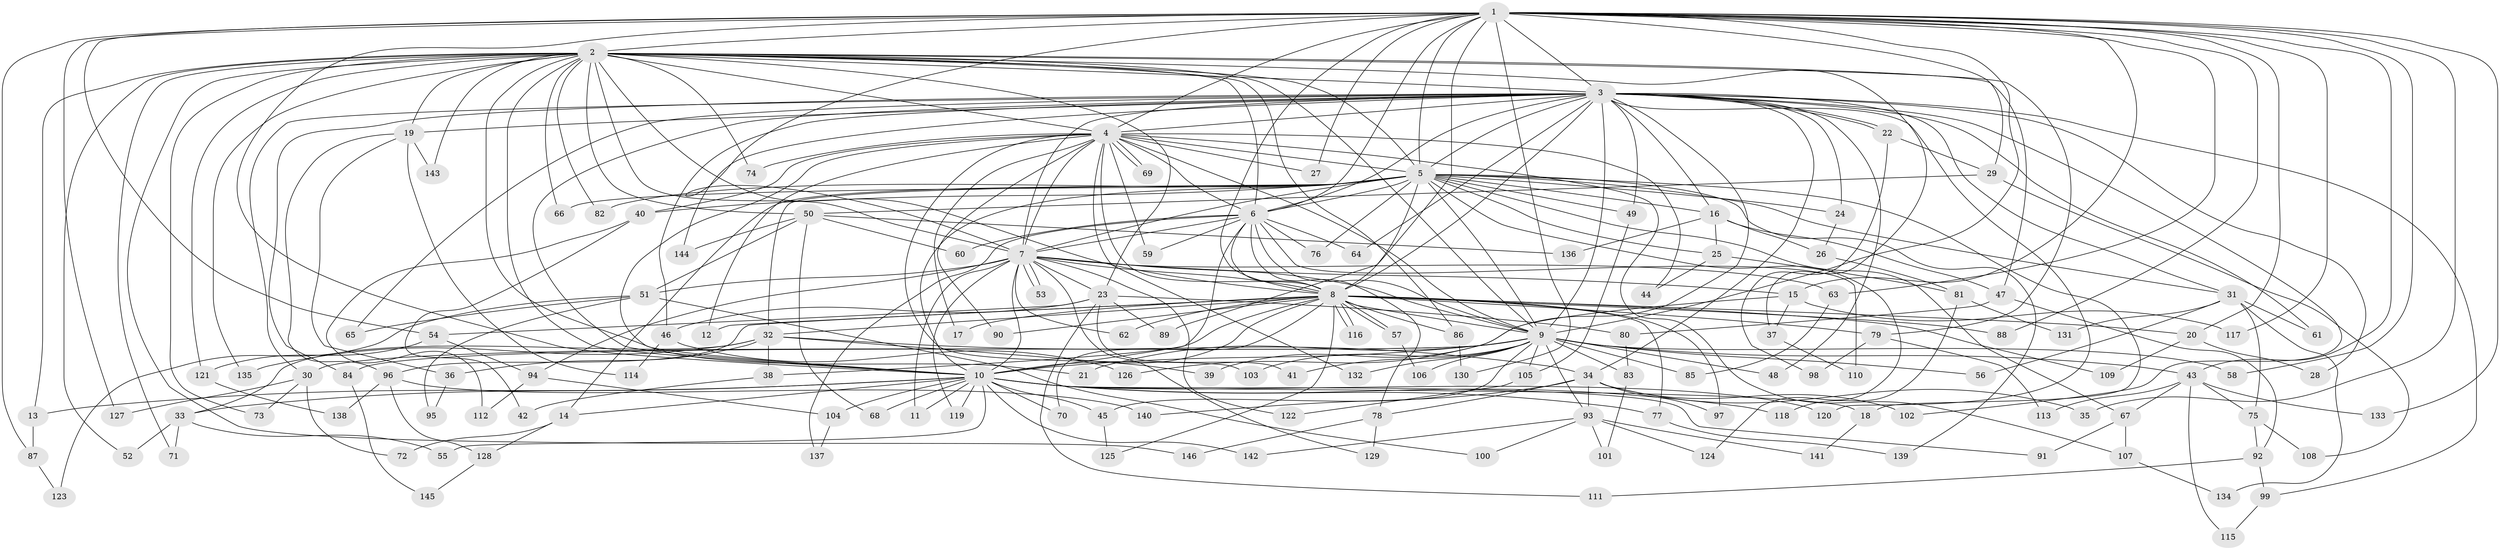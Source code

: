 // Generated by graph-tools (version 1.1) at 2025/45/03/09/25 04:45:03]
// undirected, 146 vertices, 317 edges
graph export_dot {
graph [start="1"]
  node [color=gray90,style=filled];
  1;
  2;
  3;
  4;
  5;
  6;
  7;
  8;
  9;
  10;
  11;
  12;
  13;
  14;
  15;
  16;
  17;
  18;
  19;
  20;
  21;
  22;
  23;
  24;
  25;
  26;
  27;
  28;
  29;
  30;
  31;
  32;
  33;
  34;
  35;
  36;
  37;
  38;
  39;
  40;
  41;
  42;
  43;
  44;
  45;
  46;
  47;
  48;
  49;
  50;
  51;
  52;
  53;
  54;
  55;
  56;
  57;
  58;
  59;
  60;
  61;
  62;
  63;
  64;
  65;
  66;
  67;
  68;
  69;
  70;
  71;
  72;
  73;
  74;
  75;
  76;
  77;
  78;
  79;
  80;
  81;
  82;
  83;
  84;
  85;
  86;
  87;
  88;
  89;
  90;
  91;
  92;
  93;
  94;
  95;
  96;
  97;
  98;
  99;
  100;
  101;
  102;
  103;
  104;
  105;
  106;
  107;
  108;
  109;
  110;
  111;
  112;
  113;
  114;
  115;
  116;
  117;
  118;
  119;
  120;
  121;
  122;
  123;
  124;
  125;
  126;
  127;
  128;
  129;
  130;
  131;
  132;
  133;
  134;
  135;
  136;
  137;
  138;
  139;
  140;
  141;
  142;
  143;
  144;
  145;
  146;
  1 -- 2;
  1 -- 3;
  1 -- 4;
  1 -- 5;
  1 -- 6;
  1 -- 7;
  1 -- 8;
  1 -- 9;
  1 -- 10;
  1 -- 15;
  1 -- 20;
  1 -- 27;
  1 -- 29;
  1 -- 35;
  1 -- 43;
  1 -- 54;
  1 -- 58;
  1 -- 63;
  1 -- 87;
  1 -- 88;
  1 -- 89;
  1 -- 117;
  1 -- 127;
  1 -- 130;
  1 -- 133;
  2 -- 3;
  2 -- 4;
  2 -- 5;
  2 -- 6;
  2 -- 7;
  2 -- 8;
  2 -- 9;
  2 -- 10;
  2 -- 13;
  2 -- 19;
  2 -- 21;
  2 -- 23;
  2 -- 37;
  2 -- 47;
  2 -- 50;
  2 -- 52;
  2 -- 66;
  2 -- 71;
  2 -- 73;
  2 -- 74;
  2 -- 79;
  2 -- 82;
  2 -- 86;
  2 -- 121;
  2 -- 135;
  2 -- 143;
  2 -- 146;
  3 -- 4;
  3 -- 5;
  3 -- 6;
  3 -- 7;
  3 -- 8;
  3 -- 9;
  3 -- 10;
  3 -- 16;
  3 -- 19;
  3 -- 22;
  3 -- 22;
  3 -- 24;
  3 -- 28;
  3 -- 30;
  3 -- 31;
  3 -- 34;
  3 -- 39;
  3 -- 46;
  3 -- 48;
  3 -- 49;
  3 -- 61;
  3 -- 64;
  3 -- 65;
  3 -- 84;
  3 -- 99;
  3 -- 102;
  3 -- 120;
  3 -- 144;
  4 -- 5;
  4 -- 6;
  4 -- 7;
  4 -- 8;
  4 -- 9;
  4 -- 10;
  4 -- 12;
  4 -- 17;
  4 -- 27;
  4 -- 40;
  4 -- 44;
  4 -- 59;
  4 -- 69;
  4 -- 69;
  4 -- 74;
  4 -- 90;
  4 -- 103;
  4 -- 107;
  4 -- 132;
  5 -- 6;
  5 -- 7;
  5 -- 8;
  5 -- 9;
  5 -- 10;
  5 -- 14;
  5 -- 16;
  5 -- 18;
  5 -- 24;
  5 -- 25;
  5 -- 31;
  5 -- 32;
  5 -- 40;
  5 -- 49;
  5 -- 66;
  5 -- 67;
  5 -- 76;
  5 -- 82;
  5 -- 124;
  5 -- 139;
  6 -- 7;
  6 -- 8;
  6 -- 9;
  6 -- 10;
  6 -- 59;
  6 -- 60;
  6 -- 64;
  6 -- 76;
  6 -- 78;
  6 -- 110;
  6 -- 137;
  7 -- 8;
  7 -- 9;
  7 -- 10;
  7 -- 11;
  7 -- 15;
  7 -- 23;
  7 -- 51;
  7 -- 53;
  7 -- 53;
  7 -- 62;
  7 -- 63;
  7 -- 94;
  7 -- 119;
  7 -- 122;
  7 -- 129;
  8 -- 9;
  8 -- 10;
  8 -- 12;
  8 -- 17;
  8 -- 20;
  8 -- 32;
  8 -- 38;
  8 -- 57;
  8 -- 57;
  8 -- 62;
  8 -- 70;
  8 -- 77;
  8 -- 79;
  8 -- 86;
  8 -- 88;
  8 -- 90;
  8 -- 96;
  8 -- 97;
  8 -- 109;
  8 -- 116;
  8 -- 116;
  8 -- 125;
  9 -- 10;
  9 -- 21;
  9 -- 30;
  9 -- 41;
  9 -- 43;
  9 -- 45;
  9 -- 48;
  9 -- 56;
  9 -- 58;
  9 -- 83;
  9 -- 84;
  9 -- 85;
  9 -- 93;
  9 -- 103;
  9 -- 105;
  9 -- 106;
  9 -- 132;
  10 -- 11;
  10 -- 13;
  10 -- 14;
  10 -- 18;
  10 -- 33;
  10 -- 45;
  10 -- 55;
  10 -- 68;
  10 -- 70;
  10 -- 77;
  10 -- 91;
  10 -- 104;
  10 -- 118;
  10 -- 119;
  10 -- 120;
  10 -- 142;
  13 -- 87;
  14 -- 72;
  14 -- 128;
  15 -- 37;
  15 -- 117;
  15 -- 126;
  16 -- 25;
  16 -- 26;
  16 -- 47;
  16 -- 136;
  18 -- 141;
  19 -- 36;
  19 -- 96;
  19 -- 114;
  19 -- 143;
  20 -- 28;
  20 -- 109;
  22 -- 29;
  22 -- 98;
  23 -- 41;
  23 -- 46;
  23 -- 54;
  23 -- 80;
  23 -- 89;
  23 -- 111;
  24 -- 26;
  25 -- 44;
  25 -- 81;
  26 -- 81;
  29 -- 50;
  29 -- 108;
  30 -- 72;
  30 -- 73;
  30 -- 127;
  31 -- 56;
  31 -- 61;
  31 -- 75;
  31 -- 131;
  31 -- 134;
  32 -- 33;
  32 -- 34;
  32 -- 36;
  32 -- 38;
  32 -- 39;
  32 -- 135;
  33 -- 52;
  33 -- 55;
  33 -- 71;
  34 -- 35;
  34 -- 78;
  34 -- 93;
  34 -- 97;
  34 -- 102;
  34 -- 140;
  36 -- 95;
  37 -- 110;
  38 -- 42;
  40 -- 42;
  40 -- 112;
  43 -- 67;
  43 -- 75;
  43 -- 113;
  43 -- 115;
  43 -- 133;
  45 -- 125;
  46 -- 114;
  46 -- 126;
  47 -- 80;
  47 -- 92;
  49 -- 105;
  50 -- 51;
  50 -- 60;
  50 -- 68;
  50 -- 136;
  50 -- 144;
  51 -- 65;
  51 -- 95;
  51 -- 100;
  51 -- 123;
  54 -- 94;
  54 -- 121;
  57 -- 106;
  63 -- 85;
  67 -- 91;
  67 -- 107;
  75 -- 92;
  75 -- 108;
  77 -- 139;
  78 -- 129;
  78 -- 146;
  79 -- 98;
  79 -- 113;
  80 -- 83;
  81 -- 118;
  81 -- 131;
  83 -- 101;
  84 -- 145;
  86 -- 130;
  87 -- 123;
  92 -- 99;
  92 -- 111;
  93 -- 100;
  93 -- 101;
  93 -- 124;
  93 -- 141;
  93 -- 142;
  94 -- 104;
  94 -- 112;
  96 -- 128;
  96 -- 138;
  96 -- 140;
  99 -- 115;
  104 -- 137;
  105 -- 122;
  107 -- 134;
  121 -- 138;
  128 -- 145;
}
